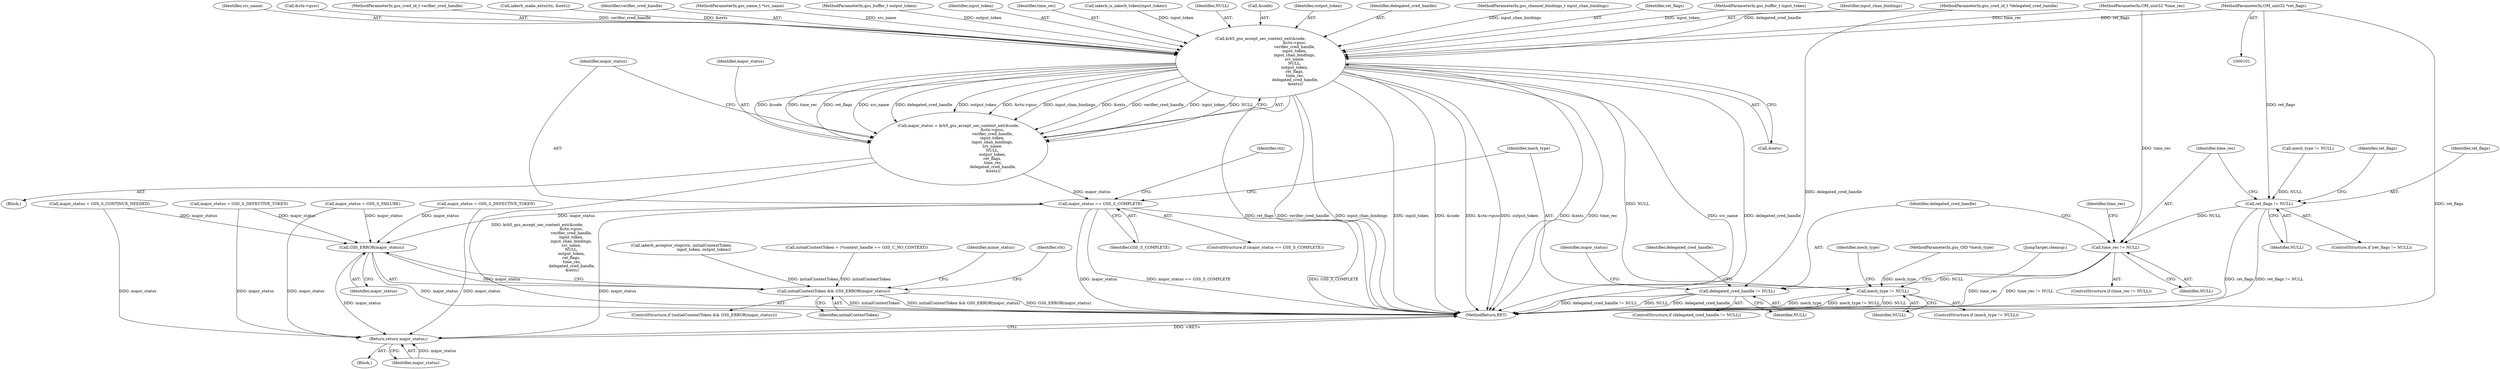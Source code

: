 digraph "0_krb5_e04f0283516e80d2f93366e0d479d13c9b5c8c2a_1@pointer" {
"1000110" [label="(MethodParameterIn,OM_uint32 *ret_flags)"];
"1000218" [label="(Call,ret_flags != NULL)"];
"1000226" [label="(Call,time_rec != NULL)"];
"1000234" [label="(Call,delegated_cred_handle != NULL)"];
"1000253" [label="(Call,krb5_gss_accept_sec_context_ext(&code,\n                                                       &ctx->gssc,\n                                                       verifier_cred_handle,\n                                                       input_token,\n                                                       input_chan_bindings,\n                                                       src_name,\n                                                       NULL,\n                                                       output_token,\n                                                       ret_flags,\n                                                        time_rec,\n                                                        delegated_cred_handle,\n                                                        &exts))"];
"1000251" [label="(Call,major_status = krb5_gss_accept_sec_context_ext(&code,\n                                                       &ctx->gssc,\n                                                       verifier_cred_handle,\n                                                       input_token,\n                                                       input_chan_bindings,\n                                                       src_name,\n                                                       NULL,\n                                                       output_token,\n                                                       ret_flags,\n                                                        time_rec,\n                                                        delegated_cred_handle,\n                                                        &exts))"];
"1000272" [label="(Call,major_status == GSS_S_COMPLETE)"];
"1000294" [label="(Call,GSS_ERROR(major_status))"];
"1000292" [label="(Call,initialContextToken && GSS_ERROR(major_status))"];
"1000307" [label="(Return,return major_status;)"];
"1000281" [label="(Call,mech_type != NULL)"];
"1000219" [label="(Identifier,ret_flags)"];
"1000218" [label="(Call,ret_flags != NULL)"];
"1000253" [label="(Call,krb5_gss_accept_sec_context_ext(&code,\n                                                       &ctx->gssc,\n                                                       verifier_cred_handle,\n                                                       input_token,\n                                                       input_chan_bindings,\n                                                       src_name,\n                                                       NULL,\n                                                       output_token,\n                                                       ret_flags,\n                                                        time_rec,\n                                                        delegated_cred_handle,\n                                                        &exts))"];
"1000291" [label="(ControlStructure,if (initialContextToken && GSS_ERROR(major_status)))"];
"1000217" [label="(ControlStructure,if (ret_flags != NULL))"];
"1000269" [label="(Call,&exts)"];
"1000267" [label="(Identifier,time_rec)"];
"1000274" [label="(Identifier,GSS_S_COMPLETE)"];
"1000149" [label="(Call,iakerb_is_iakerb_token(input_token))"];
"1000264" [label="(Identifier,NULL)"];
"1000111" [label="(MethodParameterIn,OM_uint32 *time_rec)"];
"1000271" [label="(ControlStructure,if (major_status == GSS_S_COMPLETE))"];
"1000251" [label="(Call,major_status = krb5_gss_accept_sec_context_ext(&code,\n                                                       &ctx->gssc,\n                                                       verifier_cred_handle,\n                                                       input_token,\n                                                       input_chan_bindings,\n                                                       src_name,\n                                                       NULL,\n                                                       output_token,\n                                                       ret_flags,\n                                                        time_rec,\n                                                        delegated_cred_handle,\n                                                        &exts))"];
"1000113" [label="(Block,)"];
"1000254" [label="(Call,&code)"];
"1000265" [label="(Identifier,output_token)"];
"1000293" [label="(Identifier,initialContextToken)"];
"1000245" [label="(Block,)"];
"1000282" [label="(Identifier,mech_type)"];
"1000295" [label="(Identifier,major_status)"];
"1000286" [label="(Identifier,mech_type)"];
"1000294" [label="(Call,GSS_ERROR(major_status))"];
"1000208" [label="(Call,mech_type != NULL)"];
"1000268" [label="(Identifier,delegated_cred_handle)"];
"1000235" [label="(Identifier,delegated_cred_handle)"];
"1000307" [label="(Return,return major_status;)"];
"1000106" [label="(MethodParameterIn,gss_channel_bindings_t input_chan_bindings)"];
"1000298" [label="(Identifier,ctx)"];
"1000162" [label="(Call,major_status = GSS_S_DEFECTIVE_TOKEN)"];
"1000266" [label="(Identifier,ret_flags)"];
"1000105" [label="(MethodParameterIn,gss_buffer_t input_token)"];
"1000283" [label="(Identifier,NULL)"];
"1000262" [label="(Identifier,input_chan_bindings)"];
"1000263" [label="(Identifier,src_name)"];
"1000273" [label="(Identifier,major_status)"];
"1000281" [label="(Call,mech_type != NULL)"];
"1000256" [label="(Call,&ctx->gssc)"];
"1000108" [label="(MethodParameterIn,gss_OID *mech_type)"];
"1000115" [label="(Call,major_status = GSS_S_FAILURE)"];
"1000104" [label="(MethodParameterIn,gss_cred_id_t verifier_cred_handle)"];
"1000247" [label="(Call,iakerb_make_exts(ctx, &exts))"];
"1000241" [label="(Call,major_status = GSS_S_CONTINUE_NEEDED)"];
"1000220" [label="(Identifier,NULL)"];
"1000226" [label="(Call,time_rec != NULL)"];
"1000260" [label="(Identifier,verifier_cred_handle)"];
"1000292" [label="(Call,initialContextToken && GSS_ERROR(major_status))"];
"1000280" [label="(ControlStructure,if (mech_type != NULL))"];
"1000110" [label="(MethodParameterIn,OM_uint32 *ret_flags)"];
"1000242" [label="(Identifier,major_status)"];
"1000252" [label="(Identifier,major_status)"];
"1000236" [label="(Identifier,NULL)"];
"1000168" [label="(Call,iakerb_acceptor_step(ctx, initialContextToken,\n                                    input_token, output_token))"];
"1000308" [label="(Identifier,major_status)"];
"1000233" [label="(ControlStructure,if (delegated_cred_handle != NULL))"];
"1000228" [label="(Identifier,NULL)"];
"1000227" [label="(Identifier,time_rec)"];
"1000107" [label="(MethodParameterIn,gss_name_t *src_name)"];
"1000272" [label="(Call,major_status == GSS_S_COMPLETE)"];
"1000223" [label="(Identifier,ret_flags)"];
"1000109" [label="(MethodParameterIn,gss_buffer_t output_token)"];
"1000231" [label="(Identifier,time_rec)"];
"1000225" [label="(ControlStructure,if (time_rec != NULL))"];
"1000261" [label="(Identifier,input_token)"];
"1000112" [label="(MethodParameterIn,gss_cred_id_t *delegated_cred_handle)"];
"1000234" [label="(Call,delegated_cred_handle != NULL)"];
"1000239" [label="(Identifier,delegated_cred_handle)"];
"1000179" [label="(Call,major_status = GSS_S_DEFECTIVE_TOKEN)"];
"1000121" [label="(Call,initialContextToken = (*context_handle == GSS_C_NO_CONTEXT))"];
"1000290" [label="(JumpTarget,cleanup:)"];
"1000305" [label="(Identifier,minor_status)"];
"1000277" [label="(Identifier,ctx)"];
"1000309" [label="(MethodReturn,RET)"];
"1000110" -> "1000101"  [label="AST: "];
"1000110" -> "1000309"  [label="DDG: ret_flags"];
"1000110" -> "1000218"  [label="DDG: ret_flags"];
"1000110" -> "1000253"  [label="DDG: ret_flags"];
"1000218" -> "1000217"  [label="AST: "];
"1000218" -> "1000220"  [label="CFG: "];
"1000219" -> "1000218"  [label="AST: "];
"1000220" -> "1000218"  [label="AST: "];
"1000223" -> "1000218"  [label="CFG: "];
"1000227" -> "1000218"  [label="CFG: "];
"1000218" -> "1000309"  [label="DDG: ret_flags"];
"1000218" -> "1000309"  [label="DDG: ret_flags != NULL"];
"1000208" -> "1000218"  [label="DDG: NULL"];
"1000218" -> "1000226"  [label="DDG: NULL"];
"1000226" -> "1000225"  [label="AST: "];
"1000226" -> "1000228"  [label="CFG: "];
"1000227" -> "1000226"  [label="AST: "];
"1000228" -> "1000226"  [label="AST: "];
"1000231" -> "1000226"  [label="CFG: "];
"1000235" -> "1000226"  [label="CFG: "];
"1000226" -> "1000309"  [label="DDG: time_rec"];
"1000226" -> "1000309"  [label="DDG: time_rec != NULL"];
"1000111" -> "1000226"  [label="DDG: time_rec"];
"1000226" -> "1000234"  [label="DDG: NULL"];
"1000234" -> "1000233"  [label="AST: "];
"1000234" -> "1000236"  [label="CFG: "];
"1000235" -> "1000234"  [label="AST: "];
"1000236" -> "1000234"  [label="AST: "];
"1000239" -> "1000234"  [label="CFG: "];
"1000242" -> "1000234"  [label="CFG: "];
"1000234" -> "1000309"  [label="DDG: NULL"];
"1000234" -> "1000309"  [label="DDG: delegated_cred_handle"];
"1000234" -> "1000309"  [label="DDG: delegated_cred_handle != NULL"];
"1000112" -> "1000234"  [label="DDG: delegated_cred_handle"];
"1000253" -> "1000251"  [label="AST: "];
"1000253" -> "1000269"  [label="CFG: "];
"1000254" -> "1000253"  [label="AST: "];
"1000256" -> "1000253"  [label="AST: "];
"1000260" -> "1000253"  [label="AST: "];
"1000261" -> "1000253"  [label="AST: "];
"1000262" -> "1000253"  [label="AST: "];
"1000263" -> "1000253"  [label="AST: "];
"1000264" -> "1000253"  [label="AST: "];
"1000265" -> "1000253"  [label="AST: "];
"1000266" -> "1000253"  [label="AST: "];
"1000267" -> "1000253"  [label="AST: "];
"1000268" -> "1000253"  [label="AST: "];
"1000269" -> "1000253"  [label="AST: "];
"1000251" -> "1000253"  [label="CFG: "];
"1000253" -> "1000309"  [label="DDG: &ctx->gssc"];
"1000253" -> "1000309"  [label="DDG: verifier_cred_handle"];
"1000253" -> "1000309"  [label="DDG: &code"];
"1000253" -> "1000309"  [label="DDG: output_token"];
"1000253" -> "1000309"  [label="DDG: &exts"];
"1000253" -> "1000309"  [label="DDG: delegated_cred_handle"];
"1000253" -> "1000309"  [label="DDG: time_rec"];
"1000253" -> "1000309"  [label="DDG: src_name"];
"1000253" -> "1000309"  [label="DDG: ret_flags"];
"1000253" -> "1000309"  [label="DDG: input_chan_bindings"];
"1000253" -> "1000309"  [label="DDG: input_token"];
"1000253" -> "1000251"  [label="DDG: &code"];
"1000253" -> "1000251"  [label="DDG: time_rec"];
"1000253" -> "1000251"  [label="DDG: ret_flags"];
"1000253" -> "1000251"  [label="DDG: src_name"];
"1000253" -> "1000251"  [label="DDG: delegated_cred_handle"];
"1000253" -> "1000251"  [label="DDG: output_token"];
"1000253" -> "1000251"  [label="DDG: &ctx->gssc"];
"1000253" -> "1000251"  [label="DDG: input_chan_bindings"];
"1000253" -> "1000251"  [label="DDG: &exts"];
"1000253" -> "1000251"  [label="DDG: verifier_cred_handle"];
"1000253" -> "1000251"  [label="DDG: input_token"];
"1000253" -> "1000251"  [label="DDG: NULL"];
"1000104" -> "1000253"  [label="DDG: verifier_cred_handle"];
"1000149" -> "1000253"  [label="DDG: input_token"];
"1000105" -> "1000253"  [label="DDG: input_token"];
"1000106" -> "1000253"  [label="DDG: input_chan_bindings"];
"1000107" -> "1000253"  [label="DDG: src_name"];
"1000109" -> "1000253"  [label="DDG: output_token"];
"1000111" -> "1000253"  [label="DDG: time_rec"];
"1000112" -> "1000253"  [label="DDG: delegated_cred_handle"];
"1000247" -> "1000253"  [label="DDG: &exts"];
"1000253" -> "1000281"  [label="DDG: NULL"];
"1000251" -> "1000245"  [label="AST: "];
"1000252" -> "1000251"  [label="AST: "];
"1000273" -> "1000251"  [label="CFG: "];
"1000251" -> "1000309"  [label="DDG: krb5_gss_accept_sec_context_ext(&code,\n                                                       &ctx->gssc,\n                                                       verifier_cred_handle,\n                                                       input_token,\n                                                       input_chan_bindings,\n                                                       src_name,\n                                                       NULL,\n                                                       output_token,\n                                                       ret_flags,\n                                                        time_rec,\n                                                        delegated_cred_handle,\n                                                        &exts)"];
"1000251" -> "1000272"  [label="DDG: major_status"];
"1000272" -> "1000271"  [label="AST: "];
"1000272" -> "1000274"  [label="CFG: "];
"1000273" -> "1000272"  [label="AST: "];
"1000274" -> "1000272"  [label="AST: "];
"1000277" -> "1000272"  [label="CFG: "];
"1000282" -> "1000272"  [label="CFG: "];
"1000272" -> "1000309"  [label="DDG: GSS_S_COMPLETE"];
"1000272" -> "1000309"  [label="DDG: major_status"];
"1000272" -> "1000309"  [label="DDG: major_status == GSS_S_COMPLETE"];
"1000272" -> "1000294"  [label="DDG: major_status"];
"1000272" -> "1000307"  [label="DDG: major_status"];
"1000294" -> "1000292"  [label="AST: "];
"1000294" -> "1000295"  [label="CFG: "];
"1000295" -> "1000294"  [label="AST: "];
"1000292" -> "1000294"  [label="CFG: "];
"1000294" -> "1000309"  [label="DDG: major_status"];
"1000294" -> "1000292"  [label="DDG: major_status"];
"1000179" -> "1000294"  [label="DDG: major_status"];
"1000241" -> "1000294"  [label="DDG: major_status"];
"1000162" -> "1000294"  [label="DDG: major_status"];
"1000115" -> "1000294"  [label="DDG: major_status"];
"1000294" -> "1000307"  [label="DDG: major_status"];
"1000292" -> "1000291"  [label="AST: "];
"1000292" -> "1000293"  [label="CFG: "];
"1000293" -> "1000292"  [label="AST: "];
"1000298" -> "1000292"  [label="CFG: "];
"1000305" -> "1000292"  [label="CFG: "];
"1000292" -> "1000309"  [label="DDG: initialContextToken && GSS_ERROR(major_status)"];
"1000292" -> "1000309"  [label="DDG: GSS_ERROR(major_status)"];
"1000292" -> "1000309"  [label="DDG: initialContextToken"];
"1000121" -> "1000292"  [label="DDG: initialContextToken"];
"1000168" -> "1000292"  [label="DDG: initialContextToken"];
"1000307" -> "1000113"  [label="AST: "];
"1000307" -> "1000308"  [label="CFG: "];
"1000308" -> "1000307"  [label="AST: "];
"1000309" -> "1000307"  [label="CFG: "];
"1000307" -> "1000309"  [label="DDG: <RET>"];
"1000308" -> "1000307"  [label="DDG: major_status"];
"1000179" -> "1000307"  [label="DDG: major_status"];
"1000241" -> "1000307"  [label="DDG: major_status"];
"1000162" -> "1000307"  [label="DDG: major_status"];
"1000115" -> "1000307"  [label="DDG: major_status"];
"1000281" -> "1000280"  [label="AST: "];
"1000281" -> "1000283"  [label="CFG: "];
"1000282" -> "1000281"  [label="AST: "];
"1000283" -> "1000281"  [label="AST: "];
"1000286" -> "1000281"  [label="CFG: "];
"1000290" -> "1000281"  [label="CFG: "];
"1000281" -> "1000309"  [label="DDG: mech_type"];
"1000281" -> "1000309"  [label="DDG: mech_type != NULL"];
"1000281" -> "1000309"  [label="DDG: NULL"];
"1000108" -> "1000281"  [label="DDG: mech_type"];
}
